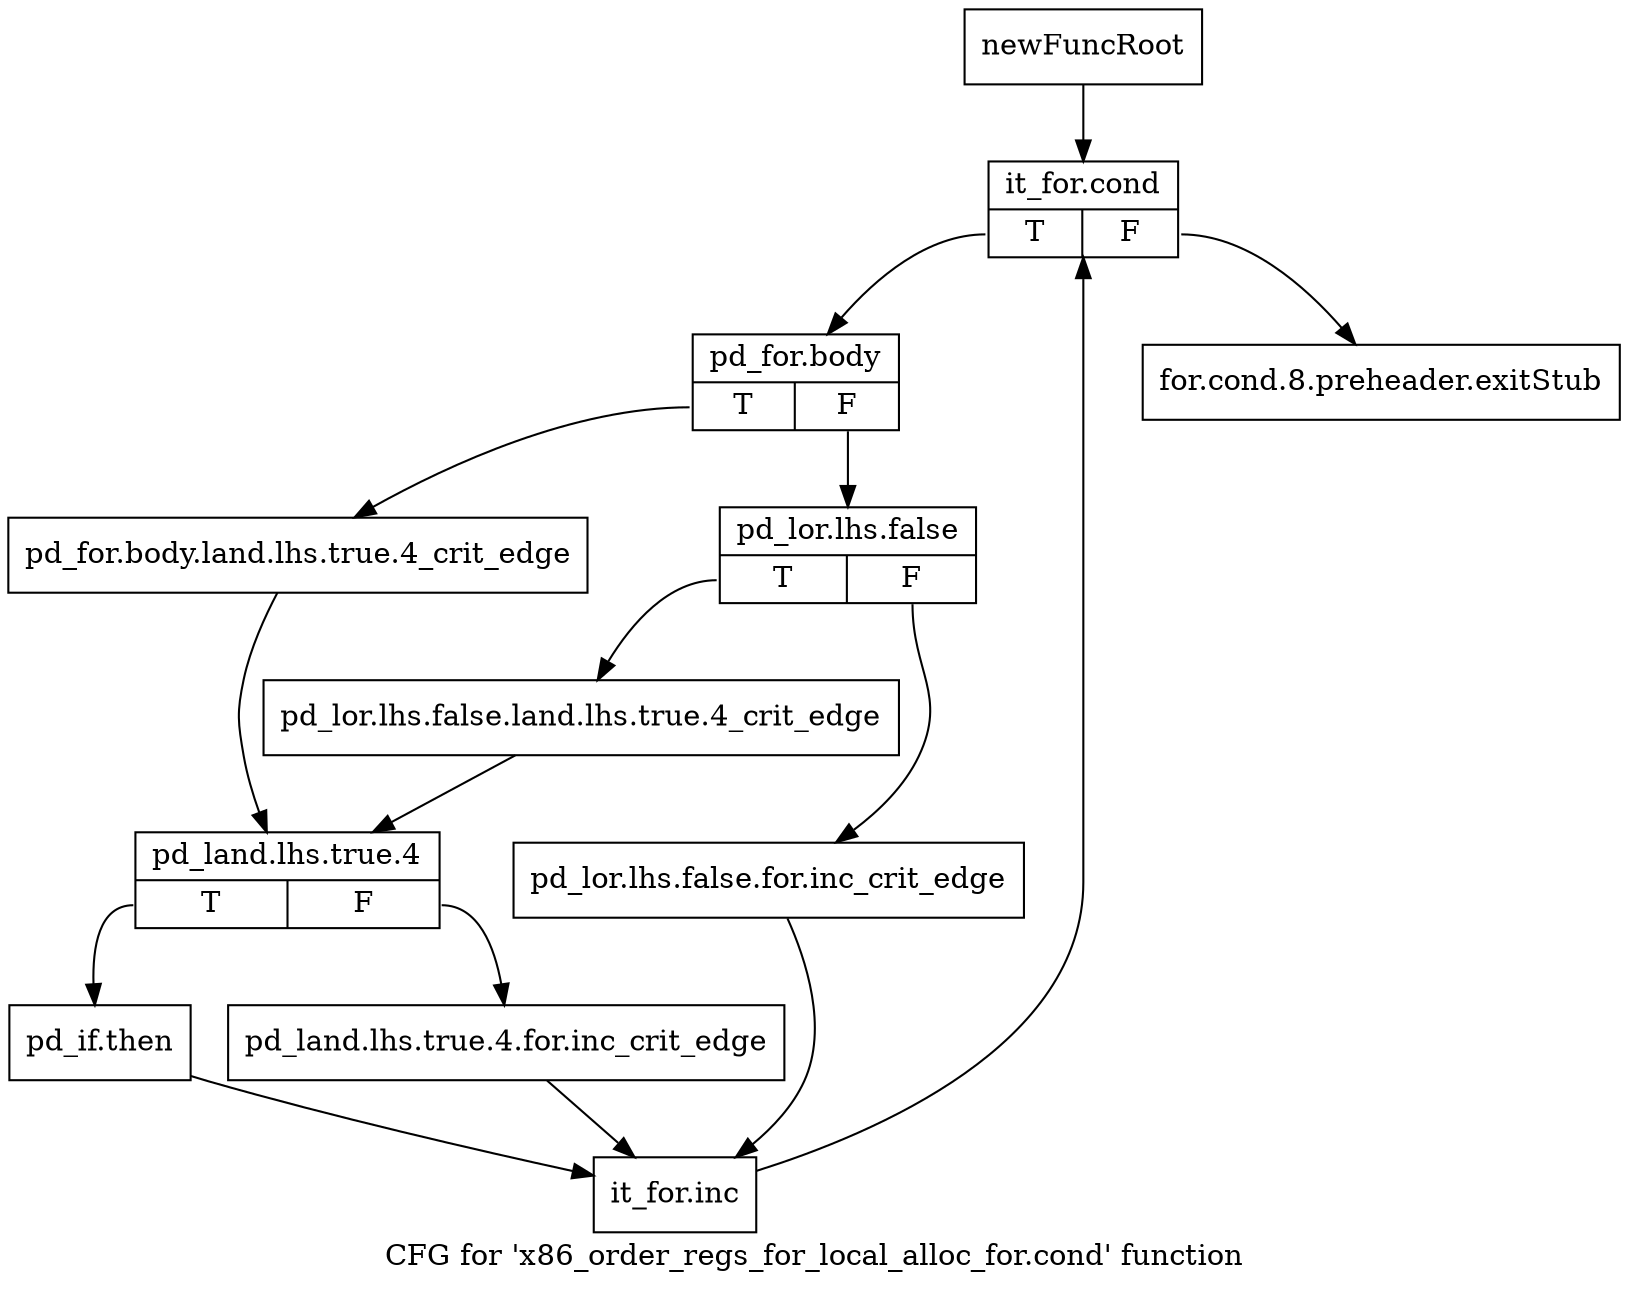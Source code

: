 digraph "CFG for 'x86_order_regs_for_local_alloc_for.cond' function" {
	label="CFG for 'x86_order_regs_for_local_alloc_for.cond' function";

	Node0xc6dcff0 [shape=record,label="{newFuncRoot}"];
	Node0xc6dcff0 -> Node0xc6dd4d0;
	Node0xc6dd480 [shape=record,label="{for.cond.8.preheader.exitStub}"];
	Node0xc6dd4d0 [shape=record,label="{it_for.cond|{<s0>T|<s1>F}}"];
	Node0xc6dd4d0:s0 -> Node0xc6dd520;
	Node0xc6dd4d0:s1 -> Node0xc6dd480;
	Node0xc6dd520 [shape=record,label="{pd_for.body|{<s0>T|<s1>F}}"];
	Node0xc6dd520:s0 -> Node0xc6dd660;
	Node0xc6dd520:s1 -> Node0xc6dd570;
	Node0xc6dd570 [shape=record,label="{pd_lor.lhs.false|{<s0>T|<s1>F}}"];
	Node0xc6dd570:s0 -> Node0xc6dd610;
	Node0xc6dd570:s1 -> Node0xc6dd5c0;
	Node0xc6dd5c0 [shape=record,label="{pd_lor.lhs.false.for.inc_crit_edge}"];
	Node0xc6dd5c0 -> Node0xc6dd7a0;
	Node0xc6dd610 [shape=record,label="{pd_lor.lhs.false.land.lhs.true.4_crit_edge}"];
	Node0xc6dd610 -> Node0xc6dd6b0;
	Node0xc6dd660 [shape=record,label="{pd_for.body.land.lhs.true.4_crit_edge}"];
	Node0xc6dd660 -> Node0xc6dd6b0;
	Node0xc6dd6b0 [shape=record,label="{pd_land.lhs.true.4|{<s0>T|<s1>F}}"];
	Node0xc6dd6b0:s0 -> Node0xc6dd750;
	Node0xc6dd6b0:s1 -> Node0xc6dd700;
	Node0xc6dd700 [shape=record,label="{pd_land.lhs.true.4.for.inc_crit_edge}"];
	Node0xc6dd700 -> Node0xc6dd7a0;
	Node0xc6dd750 [shape=record,label="{pd_if.then}"];
	Node0xc6dd750 -> Node0xc6dd7a0;
	Node0xc6dd7a0 [shape=record,label="{it_for.inc}"];
	Node0xc6dd7a0 -> Node0xc6dd4d0;
}
